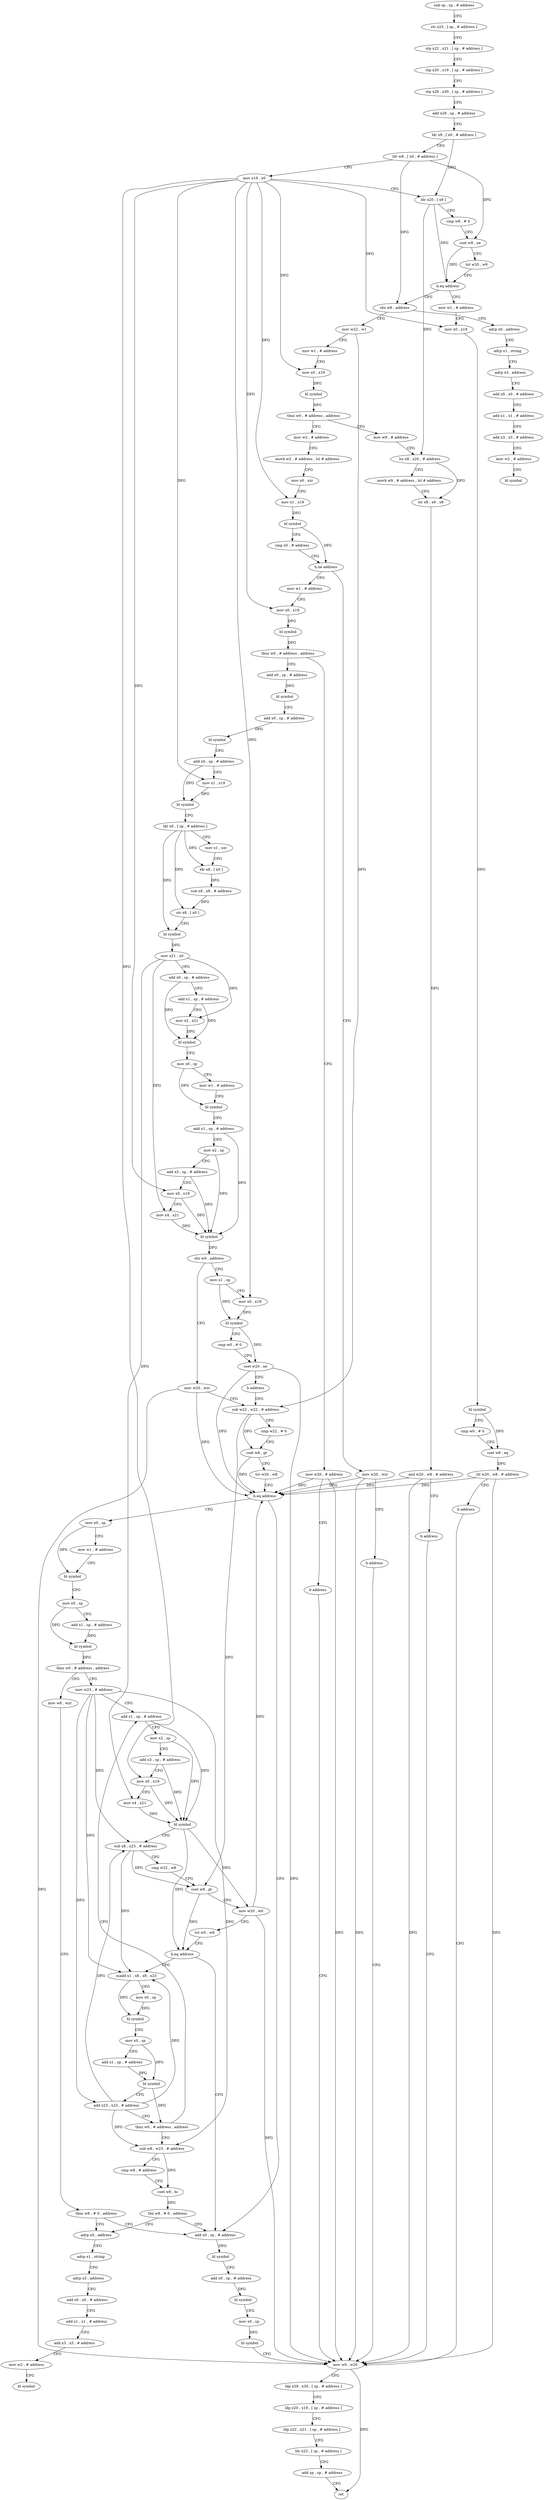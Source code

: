 digraph "func" {
"4234996" [label = "sub sp , sp , # address" ]
"4235000" [label = "str x23 , [ sp , # address ]" ]
"4235004" [label = "stp x22 , x21 , [ sp , # address ]" ]
"4235008" [label = "stp x20 , x19 , [ sp , # address ]" ]
"4235012" [label = "stp x29 , x30 , [ sp , # address ]" ]
"4235016" [label = "add x29 , sp , # address" ]
"4235020" [label = "ldr x9 , [ x0 , # address ]" ]
"4235024" [label = "ldr w8 , [ x0 , # address ]" ]
"4235028" [label = "mov x19 , x0" ]
"4235032" [label = "ldr x20 , [ x9 ]" ]
"4235036" [label = "cmp w8 , # 0" ]
"4235040" [label = "cset w9 , ne" ]
"4235044" [label = "tst w20 , w9" ]
"4235048" [label = "b.eq address" ]
"4235256" [label = "mov w1 , # address" ]
"4235052" [label = "cbz w8 , address" ]
"4235260" [label = "mov x0 , x19" ]
"4235264" [label = "bl symbol" ]
"4235268" [label = "cmp w0 , # 0" ]
"4235272" [label = "cset w8 , eq" ]
"4235276" [label = "lsl w20 , w8 , # address" ]
"4235280" [label = "b address" ]
"4235540" [label = "mov w0 , w20" ]
"4235568" [label = "adrp x0 , address" ]
"4235056" [label = "mov w22 , w1" ]
"4235544" [label = "ldp x29 , x30 , [ sp , # address ]" ]
"4235548" [label = "ldp x20 , x19 , [ sp , # address ]" ]
"4235552" [label = "ldp x22 , x21 , [ sp , # address ]" ]
"4235556" [label = "ldr x23 , [ sp , # address ]" ]
"4235560" [label = "add sp , sp , # address" ]
"4235564" [label = "ret" ]
"4235572" [label = "adrp x1 , string" ]
"4235576" [label = "adrp x3 , address" ]
"4235580" [label = "add x0 , x0 , # address" ]
"4235584" [label = "add x1 , x1 , # address" ]
"4235588" [label = "add x3 , x3 , # address" ]
"4235592" [label = "mov w2 , # address" ]
"4235596" [label = "bl symbol" ]
"4235060" [label = "mov w1 , # address" ]
"4235064" [label = "mov x0 , x19" ]
"4235068" [label = "bl symbol" ]
"4235072" [label = "tbnz w0 , # address , address" ]
"4235284" [label = "mov w9 , # address" ]
"4235076" [label = "mov w2 , # address" ]
"4235288" [label = "lsr x8 , x20 , # address" ]
"4235292" [label = "movk w9 , # address , lsl # address" ]
"4235296" [label = "lsr x8 , x9 , x8" ]
"4235300" [label = "and w20 , w8 , # address" ]
"4235304" [label = "b address" ]
"4235080" [label = "movk w2 , # address , lsl # address" ]
"4235084" [label = "mov x0 , xzr" ]
"4235088" [label = "mov x1 , x19" ]
"4235092" [label = "bl symbol" ]
"4235096" [label = "cmp x0 , # address" ]
"4235100" [label = "b.ne address" ]
"4235308" [label = "mov w20 , wzr" ]
"4235104" [label = "mov w1 , # address" ]
"4235312" [label = "b address" ]
"4235108" [label = "mov x0 , x19" ]
"4235112" [label = "bl symbol" ]
"4235116" [label = "tbnz w0 , # address , address" ]
"4235316" [label = "mov w20 , # address" ]
"4235120" [label = "add x0 , sp , # address" ]
"4235320" [label = "b address" ]
"4235124" [label = "bl symbol" ]
"4235128" [label = "add x0 , sp , # address" ]
"4235132" [label = "bl symbol" ]
"4235136" [label = "add x0 , sp , # address" ]
"4235140" [label = "mov x1 , x19" ]
"4235144" [label = "bl symbol" ]
"4235148" [label = "ldr x0 , [ sp , # address ]" ]
"4235152" [label = "mov x1 , xzr" ]
"4235156" [label = "ldr x8 , [ x0 ]" ]
"4235160" [label = "sub x8 , x8 , # address" ]
"4235164" [label = "str x8 , [ x0 ]" ]
"4235168" [label = "bl symbol" ]
"4235172" [label = "mov x21 , x0" ]
"4235176" [label = "add x0 , sp , # address" ]
"4235180" [label = "add x1 , sp , # address" ]
"4235184" [label = "mov x2 , x21" ]
"4235188" [label = "bl symbol" ]
"4235192" [label = "mov x0 , sp" ]
"4235196" [label = "mov w1 , # address" ]
"4235200" [label = "bl symbol" ]
"4235204" [label = "add x1 , sp , # address" ]
"4235208" [label = "mov x2 , sp" ]
"4235212" [label = "add x3 , sp , # address" ]
"4235216" [label = "mov x0 , x19" ]
"4235220" [label = "mov x4 , x21" ]
"4235224" [label = "bl symbol" ]
"4235228" [label = "cbz w0 , address" ]
"4235324" [label = "mov w20 , wzr" ]
"4235232" [label = "mov x1 , sp" ]
"4235328" [label = "sub w22 , w22 , # address" ]
"4235236" [label = "mov x0 , x19" ]
"4235240" [label = "bl symbol" ]
"4235244" [label = "cmp w0 , # 0" ]
"4235248" [label = "cset w20 , ne" ]
"4235252" [label = "b address" ]
"4235516" [label = "add x0 , sp , # address" ]
"4235520" [label = "bl symbol" ]
"4235524" [label = "add x0 , sp , # address" ]
"4235528" [label = "bl symbol" ]
"4235532" [label = "mov x0 , sp" ]
"4235536" [label = "bl symbol" ]
"4235348" [label = "mov x0 , sp" ]
"4235352" [label = "mov w1 , # address" ]
"4235356" [label = "bl symbol" ]
"4235360" [label = "mov x0 , sp" ]
"4235364" [label = "add x1 , sp , # address" ]
"4235368" [label = "bl symbol" ]
"4235372" [label = "tbnz w0 , # address , address" ]
"4235416" [label = "mov w23 , # address" ]
"4235376" [label = "mov w8 , wzr" ]
"4235332" [label = "cmp w22 , # 0" ]
"4235336" [label = "cset w8 , gt" ]
"4235340" [label = "tst w20 , w8" ]
"4235344" [label = "b.eq address" ]
"4235420" [label = "add x1 , sp , # address" ]
"4235380" [label = "tbnz w8 , # 0 , address" ]
"4235384" [label = "adrp x0 , address" ]
"4235468" [label = "madd x1 , x8 , x8 , x23" ]
"4235472" [label = "mov x0 , sp" ]
"4235476" [label = "bl symbol" ]
"4235480" [label = "mov x0 , sp" ]
"4235484" [label = "add x1 , sp , # address" ]
"4235488" [label = "bl symbol" ]
"4235492" [label = "add x23 , x23 , # address" ]
"4235496" [label = "tbnz w0 , # address , address" ]
"4235500" [label = "sub w8 , w23 , # address" ]
"4235388" [label = "adrp x1 , string" ]
"4235392" [label = "adrp x3 , address" ]
"4235396" [label = "add x0 , x0 , # address" ]
"4235400" [label = "add x1 , x1 , # address" ]
"4235404" [label = "add x3 , x3 , # address" ]
"4235408" [label = "mov w2 , # address" ]
"4235412" [label = "bl symbol" ]
"4235424" [label = "mov x2 , sp" ]
"4235428" [label = "add x3 , sp , # address" ]
"4235432" [label = "mov x0 , x19" ]
"4235436" [label = "mov x4 , x21" ]
"4235440" [label = "bl symbol" ]
"4235444" [label = "sub x8 , x23 , # address" ]
"4235448" [label = "cmp w22 , w8" ]
"4235452" [label = "cset w9 , gt" ]
"4235456" [label = "mov w20 , w0" ]
"4235460" [label = "tst w0 , w9" ]
"4235464" [label = "b.eq address" ]
"4235504" [label = "cmp w8 , # address" ]
"4235508" [label = "cset w8 , hi" ]
"4235512" [label = "tbz w8 , # 0 , address" ]
"4234996" -> "4235000" [ label = "CFG" ]
"4235000" -> "4235004" [ label = "CFG" ]
"4235004" -> "4235008" [ label = "CFG" ]
"4235008" -> "4235012" [ label = "CFG" ]
"4235012" -> "4235016" [ label = "CFG" ]
"4235016" -> "4235020" [ label = "CFG" ]
"4235020" -> "4235024" [ label = "CFG" ]
"4235020" -> "4235032" [ label = "DFG" ]
"4235024" -> "4235028" [ label = "CFG" ]
"4235024" -> "4235040" [ label = "DFG" ]
"4235024" -> "4235052" [ label = "DFG" ]
"4235028" -> "4235032" [ label = "CFG" ]
"4235028" -> "4235260" [ label = "DFG" ]
"4235028" -> "4235064" [ label = "DFG" ]
"4235028" -> "4235088" [ label = "DFG" ]
"4235028" -> "4235108" [ label = "DFG" ]
"4235028" -> "4235140" [ label = "DFG" ]
"4235028" -> "4235216" [ label = "DFG" ]
"4235028" -> "4235236" [ label = "DFG" ]
"4235028" -> "4235432" [ label = "DFG" ]
"4235032" -> "4235036" [ label = "CFG" ]
"4235032" -> "4235048" [ label = "DFG" ]
"4235032" -> "4235288" [ label = "DFG" ]
"4235036" -> "4235040" [ label = "CFG" ]
"4235040" -> "4235044" [ label = "CFG" ]
"4235040" -> "4235048" [ label = "DFG" ]
"4235044" -> "4235048" [ label = "CFG" ]
"4235048" -> "4235256" [ label = "CFG" ]
"4235048" -> "4235052" [ label = "CFG" ]
"4235256" -> "4235260" [ label = "CFG" ]
"4235052" -> "4235568" [ label = "CFG" ]
"4235052" -> "4235056" [ label = "CFG" ]
"4235260" -> "4235264" [ label = "DFG" ]
"4235264" -> "4235268" [ label = "CFG" ]
"4235264" -> "4235272" [ label = "DFG" ]
"4235268" -> "4235272" [ label = "CFG" ]
"4235272" -> "4235276" [ label = "DFG" ]
"4235276" -> "4235280" [ label = "CFG" ]
"4235276" -> "4235540" [ label = "DFG" ]
"4235276" -> "4235344" [ label = "DFG" ]
"4235280" -> "4235540" [ label = "CFG" ]
"4235540" -> "4235544" [ label = "CFG" ]
"4235540" -> "4235564" [ label = "DFG" ]
"4235568" -> "4235572" [ label = "CFG" ]
"4235056" -> "4235060" [ label = "CFG" ]
"4235056" -> "4235328" [ label = "DFG" ]
"4235544" -> "4235548" [ label = "CFG" ]
"4235548" -> "4235552" [ label = "CFG" ]
"4235552" -> "4235556" [ label = "CFG" ]
"4235556" -> "4235560" [ label = "CFG" ]
"4235560" -> "4235564" [ label = "CFG" ]
"4235572" -> "4235576" [ label = "CFG" ]
"4235576" -> "4235580" [ label = "CFG" ]
"4235580" -> "4235584" [ label = "CFG" ]
"4235584" -> "4235588" [ label = "CFG" ]
"4235588" -> "4235592" [ label = "CFG" ]
"4235592" -> "4235596" [ label = "CFG" ]
"4235060" -> "4235064" [ label = "CFG" ]
"4235064" -> "4235068" [ label = "DFG" ]
"4235068" -> "4235072" [ label = "DFG" ]
"4235072" -> "4235284" [ label = "CFG" ]
"4235072" -> "4235076" [ label = "CFG" ]
"4235284" -> "4235288" [ label = "CFG" ]
"4235076" -> "4235080" [ label = "CFG" ]
"4235288" -> "4235292" [ label = "CFG" ]
"4235288" -> "4235296" [ label = "DFG" ]
"4235292" -> "4235296" [ label = "CFG" ]
"4235296" -> "4235300" [ label = "DFG" ]
"4235300" -> "4235304" [ label = "CFG" ]
"4235300" -> "4235540" [ label = "DFG" ]
"4235300" -> "4235344" [ label = "DFG" ]
"4235304" -> "4235540" [ label = "CFG" ]
"4235080" -> "4235084" [ label = "CFG" ]
"4235084" -> "4235088" [ label = "CFG" ]
"4235088" -> "4235092" [ label = "DFG" ]
"4235092" -> "4235096" [ label = "CFG" ]
"4235092" -> "4235100" [ label = "DFG" ]
"4235096" -> "4235100" [ label = "CFG" ]
"4235100" -> "4235308" [ label = "CFG" ]
"4235100" -> "4235104" [ label = "CFG" ]
"4235308" -> "4235312" [ label = "CFG" ]
"4235308" -> "4235540" [ label = "DFG" ]
"4235308" -> "4235344" [ label = "DFG" ]
"4235104" -> "4235108" [ label = "CFG" ]
"4235312" -> "4235540" [ label = "CFG" ]
"4235108" -> "4235112" [ label = "DFG" ]
"4235112" -> "4235116" [ label = "DFG" ]
"4235116" -> "4235316" [ label = "CFG" ]
"4235116" -> "4235120" [ label = "CFG" ]
"4235316" -> "4235320" [ label = "CFG" ]
"4235316" -> "4235540" [ label = "DFG" ]
"4235316" -> "4235344" [ label = "DFG" ]
"4235120" -> "4235124" [ label = "DFG" ]
"4235320" -> "4235540" [ label = "CFG" ]
"4235124" -> "4235128" [ label = "CFG" ]
"4235128" -> "4235132" [ label = "DFG" ]
"4235132" -> "4235136" [ label = "CFG" ]
"4235136" -> "4235140" [ label = "CFG" ]
"4235136" -> "4235144" [ label = "DFG" ]
"4235140" -> "4235144" [ label = "DFG" ]
"4235144" -> "4235148" [ label = "CFG" ]
"4235148" -> "4235152" [ label = "CFG" ]
"4235148" -> "4235156" [ label = "DFG" ]
"4235148" -> "4235164" [ label = "DFG" ]
"4235148" -> "4235168" [ label = "DFG" ]
"4235152" -> "4235156" [ label = "CFG" ]
"4235156" -> "4235160" [ label = "DFG" ]
"4235160" -> "4235164" [ label = "DFG" ]
"4235164" -> "4235168" [ label = "CFG" ]
"4235168" -> "4235172" [ label = "DFG" ]
"4235172" -> "4235176" [ label = "CFG" ]
"4235172" -> "4235184" [ label = "DFG" ]
"4235172" -> "4235220" [ label = "DFG" ]
"4235172" -> "4235436" [ label = "DFG" ]
"4235176" -> "4235180" [ label = "CFG" ]
"4235176" -> "4235188" [ label = "DFG" ]
"4235180" -> "4235184" [ label = "CFG" ]
"4235180" -> "4235188" [ label = "DFG" ]
"4235184" -> "4235188" [ label = "DFG" ]
"4235188" -> "4235192" [ label = "CFG" ]
"4235192" -> "4235196" [ label = "CFG" ]
"4235192" -> "4235200" [ label = "DFG" ]
"4235196" -> "4235200" [ label = "CFG" ]
"4235200" -> "4235204" [ label = "CFG" ]
"4235204" -> "4235208" [ label = "CFG" ]
"4235204" -> "4235224" [ label = "DFG" ]
"4235208" -> "4235212" [ label = "CFG" ]
"4235208" -> "4235224" [ label = "DFG" ]
"4235212" -> "4235216" [ label = "CFG" ]
"4235212" -> "4235224" [ label = "DFG" ]
"4235216" -> "4235220" [ label = "CFG" ]
"4235216" -> "4235224" [ label = "DFG" ]
"4235220" -> "4235224" [ label = "DFG" ]
"4235224" -> "4235228" [ label = "DFG" ]
"4235228" -> "4235324" [ label = "CFG" ]
"4235228" -> "4235232" [ label = "CFG" ]
"4235324" -> "4235328" [ label = "CFG" ]
"4235324" -> "4235540" [ label = "DFG" ]
"4235324" -> "4235344" [ label = "DFG" ]
"4235232" -> "4235236" [ label = "CFG" ]
"4235232" -> "4235240" [ label = "DFG" ]
"4235328" -> "4235332" [ label = "CFG" ]
"4235328" -> "4235336" [ label = "DFG" ]
"4235328" -> "4235452" [ label = "DFG" ]
"4235236" -> "4235240" [ label = "DFG" ]
"4235240" -> "4235244" [ label = "CFG" ]
"4235240" -> "4235248" [ label = "DFG" ]
"4235244" -> "4235248" [ label = "CFG" ]
"4235248" -> "4235252" [ label = "CFG" ]
"4235248" -> "4235540" [ label = "DFG" ]
"4235248" -> "4235344" [ label = "DFG" ]
"4235252" -> "4235328" [ label = "CFG" ]
"4235516" -> "4235520" [ label = "DFG" ]
"4235520" -> "4235524" [ label = "CFG" ]
"4235524" -> "4235528" [ label = "DFG" ]
"4235528" -> "4235532" [ label = "CFG" ]
"4235532" -> "4235536" [ label = "DFG" ]
"4235536" -> "4235540" [ label = "CFG" ]
"4235348" -> "4235352" [ label = "CFG" ]
"4235348" -> "4235356" [ label = "DFG" ]
"4235352" -> "4235356" [ label = "CFG" ]
"4235356" -> "4235360" [ label = "CFG" ]
"4235360" -> "4235364" [ label = "CFG" ]
"4235360" -> "4235368" [ label = "DFG" ]
"4235364" -> "4235368" [ label = "DFG" ]
"4235368" -> "4235372" [ label = "DFG" ]
"4235372" -> "4235416" [ label = "CFG" ]
"4235372" -> "4235376" [ label = "CFG" ]
"4235416" -> "4235420" [ label = "CFG" ]
"4235416" -> "4235444" [ label = "DFG" ]
"4235416" -> "4235468" [ label = "DFG" ]
"4235416" -> "4235492" [ label = "DFG" ]
"4235416" -> "4235500" [ label = "DFG" ]
"4235376" -> "4235380" [ label = "CFG" ]
"4235332" -> "4235336" [ label = "CFG" ]
"4235336" -> "4235340" [ label = "CFG" ]
"4235336" -> "4235344" [ label = "DFG" ]
"4235340" -> "4235344" [ label = "CFG" ]
"4235344" -> "4235516" [ label = "CFG" ]
"4235344" -> "4235348" [ label = "CFG" ]
"4235420" -> "4235424" [ label = "CFG" ]
"4235420" -> "4235440" [ label = "DFG" ]
"4235380" -> "4235516" [ label = "CFG" ]
"4235380" -> "4235384" [ label = "CFG" ]
"4235384" -> "4235388" [ label = "CFG" ]
"4235468" -> "4235472" [ label = "CFG" ]
"4235468" -> "4235476" [ label = "DFG" ]
"4235472" -> "4235476" [ label = "DFG" ]
"4235476" -> "4235480" [ label = "CFG" ]
"4235480" -> "4235484" [ label = "CFG" ]
"4235480" -> "4235488" [ label = "DFG" ]
"4235484" -> "4235488" [ label = "DFG" ]
"4235488" -> "4235492" [ label = "CFG" ]
"4235488" -> "4235496" [ label = "DFG" ]
"4235492" -> "4235496" [ label = "CFG" ]
"4235492" -> "4235444" [ label = "DFG" ]
"4235492" -> "4235468" [ label = "DFG" ]
"4235492" -> "4235500" [ label = "DFG" ]
"4235496" -> "4235420" [ label = "CFG" ]
"4235496" -> "4235500" [ label = "CFG" ]
"4235500" -> "4235504" [ label = "CFG" ]
"4235500" -> "4235508" [ label = "DFG" ]
"4235388" -> "4235392" [ label = "CFG" ]
"4235392" -> "4235396" [ label = "CFG" ]
"4235396" -> "4235400" [ label = "CFG" ]
"4235400" -> "4235404" [ label = "CFG" ]
"4235404" -> "4235408" [ label = "CFG" ]
"4235408" -> "4235412" [ label = "CFG" ]
"4235424" -> "4235428" [ label = "CFG" ]
"4235424" -> "4235440" [ label = "DFG" ]
"4235428" -> "4235432" [ label = "CFG" ]
"4235428" -> "4235440" [ label = "DFG" ]
"4235432" -> "4235436" [ label = "CFG" ]
"4235432" -> "4235440" [ label = "DFG" ]
"4235436" -> "4235440" [ label = "DFG" ]
"4235440" -> "4235444" [ label = "CFG" ]
"4235440" -> "4235456" [ label = "DFG" ]
"4235440" -> "4235464" [ label = "DFG" ]
"4235444" -> "4235448" [ label = "CFG" ]
"4235444" -> "4235452" [ label = "DFG" ]
"4235444" -> "4235468" [ label = "DFG" ]
"4235448" -> "4235452" [ label = "CFG" ]
"4235452" -> "4235456" [ label = "CFG" ]
"4235452" -> "4235464" [ label = "DFG" ]
"4235456" -> "4235460" [ label = "CFG" ]
"4235456" -> "4235540" [ label = "DFG" ]
"4235456" -> "4235344" [ label = "DFG" ]
"4235460" -> "4235464" [ label = "CFG" ]
"4235464" -> "4235516" [ label = "CFG" ]
"4235464" -> "4235468" [ label = "CFG" ]
"4235504" -> "4235508" [ label = "CFG" ]
"4235508" -> "4235512" [ label = "DFG" ]
"4235512" -> "4235384" [ label = "CFG" ]
"4235512" -> "4235516" [ label = "CFG" ]
}
